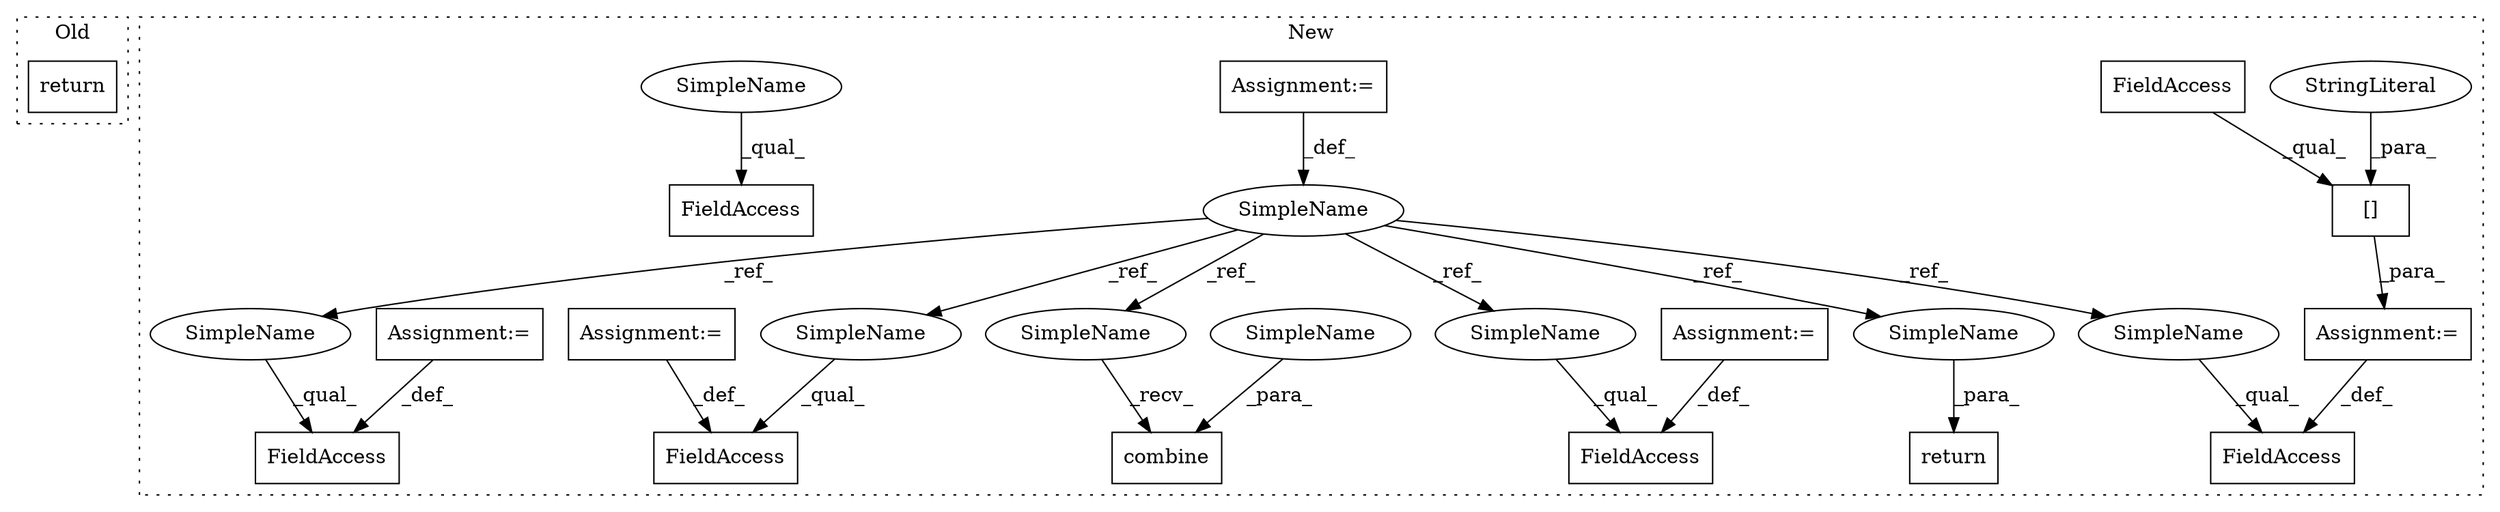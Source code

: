 digraph G {
subgraph cluster0 {
1 [label="return" a="41" s="10363" l="7" shape="box"];
label = "Old";
style="dotted";
}
subgraph cluster1 {
2 [label="combine" a="32" s="10817,10834" l="8,1" shape="box"];
3 [label="SimpleName" a="42" s="10761" l="6" shape="ellipse"];
4 [label="return" a="41" s="11194" l="7" shape="box"];
5 [label="FieldAccess" a="22" s="10693" l="29" shape="box"];
6 [label="FieldAccess" a="22" s="10918" l="12" shape="box"];
7 [label="Assignment:=" a="7" s="10930" l="1" shape="box"];
8 [label="Assignment:=" a="7" s="10767" l="1" shape="box"];
9 [label="FieldAccess" a="22" s="10841" l="32" shape="box"];
10 [label="FieldAccess" a="22" s="11116" l="13" shape="box"];
11 [label="FieldAccess" a="22" s="11155" l="13" shape="box"];
12 [label="Assignment:=" a="7" s="10873" l="1" shape="box"];
13 [label="Assignment:=" a="7" s="11129" l="1" shape="box"];
14 [label="Assignment:=" a="7" s="11168" l="1" shape="box"];
15 [label="[]" a="2" s="10931,10948" l="10,1" shape="box"];
16 [label="StringLiteral" a="45" s="10941" l="7" shape="ellipse"];
17 [label="FieldAccess" a="22" s="10931" l="9" shape="box"];
18 [label="SimpleName" a="42" s="11155" l="6" shape="ellipse"];
19 [label="SimpleName" a="42" s="11116" l="6" shape="ellipse"];
20 [label="SimpleName" a="42" s="10810" l="6" shape="ellipse"];
21 [label="SimpleName" a="42" s="10841" l="6" shape="ellipse"];
22 [label="SimpleName" a="42" s="11201" l="6" shape="ellipse"];
23 [label="SimpleName" a="42" s="10918" l="6" shape="ellipse"];
24 [label="SimpleName" a="42" s="10825" l="9" shape="ellipse"];
25 [label="SimpleName" a="42" s="10693" l="9" shape="ellipse"];
label = "New";
style="dotted";
}
3 -> 19 [label="_ref_"];
3 -> 20 [label="_ref_"];
3 -> 23 [label="_ref_"];
3 -> 22 [label="_ref_"];
3 -> 18 [label="_ref_"];
3 -> 21 [label="_ref_"];
7 -> 6 [label="_def_"];
8 -> 3 [label="_def_"];
12 -> 9 [label="_def_"];
13 -> 10 [label="_def_"];
14 -> 11 [label="_def_"];
15 -> 7 [label="_para_"];
16 -> 15 [label="_para_"];
17 -> 15 [label="_qual_"];
18 -> 11 [label="_qual_"];
19 -> 10 [label="_qual_"];
20 -> 2 [label="_recv_"];
21 -> 9 [label="_qual_"];
22 -> 4 [label="_para_"];
23 -> 6 [label="_qual_"];
24 -> 2 [label="_para_"];
25 -> 5 [label="_qual_"];
}